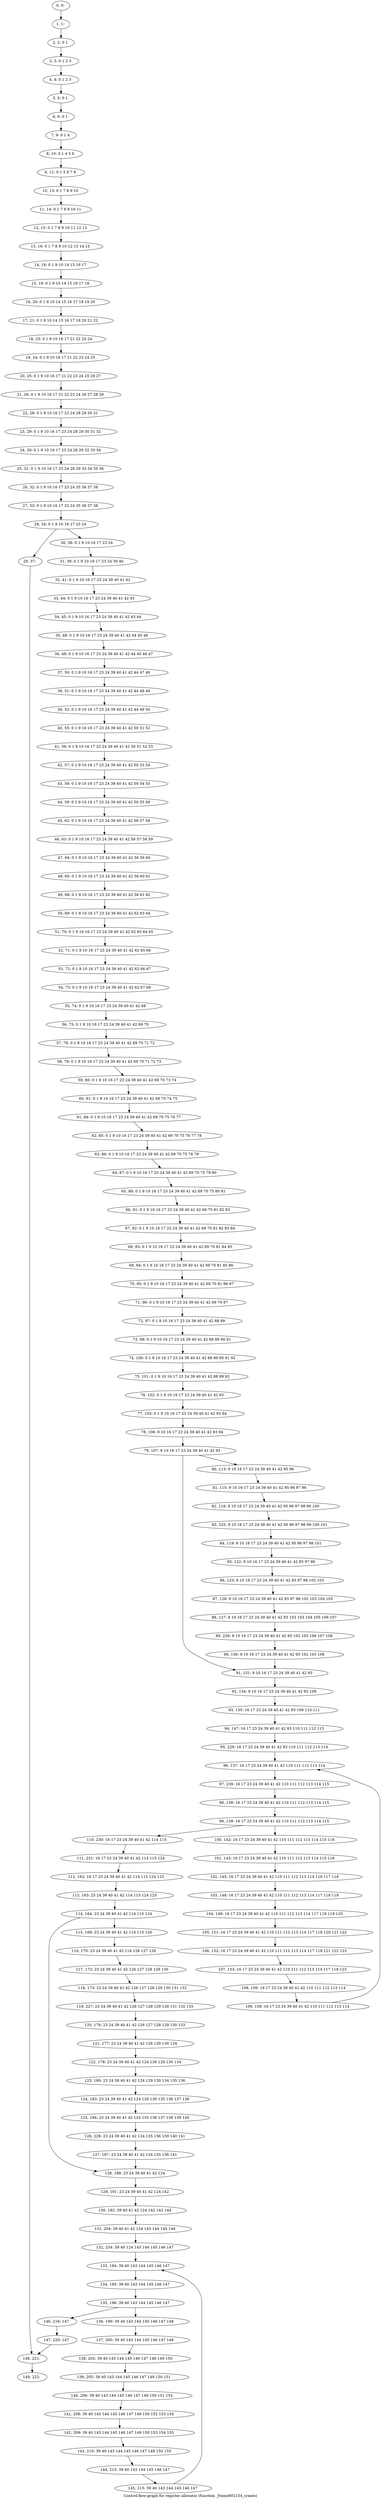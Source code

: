 digraph G {
graph [label="Control-flow-graph for register allocator (function _frame802154_create)"]
0[label="0, 0: "];
1[label="1, 1: "];
2[label="2, 2: 0 1 "];
3[label="3, 3: 0 1 2 3 "];
4[label="4, 4: 0 1 2 3 "];
5[label="5, 5: 0 1 "];
6[label="6, 6: 0 1 "];
7[label="7, 9: 0 1 4 "];
8[label="8, 10: 0 1 4 5 6 "];
9[label="9, 11: 0 1 5 6 7 8 "];
10[label="10, 13: 0 1 7 8 9 10 "];
11[label="11, 14: 0 1 7 8 9 10 11 "];
12[label="12, 15: 0 1 7 8 9 10 11 12 13 "];
13[label="13, 16: 0 1 7 8 9 10 12 13 14 15 "];
14[label="14, 18: 0 1 9 10 14 15 16 17 "];
15[label="15, 19: 0 1 9 10 14 15 16 17 18 "];
16[label="16, 20: 0 1 9 10 14 15 16 17 18 19 20 "];
17[label="17, 21: 0 1 9 10 14 15 16 17 19 20 21 22 "];
18[label="18, 23: 0 1 9 10 16 17 21 22 23 24 "];
19[label="19, 24: 0 1 9 10 16 17 21 22 23 24 25 "];
20[label="20, 25: 0 1 9 10 16 17 21 22 23 24 25 26 27 "];
21[label="21, 26: 0 1 9 10 16 17 21 22 23 24 26 27 28 29 "];
22[label="22, 28: 0 1 9 10 16 17 23 24 28 29 30 31 "];
23[label="23, 29: 0 1 9 10 16 17 23 24 28 29 30 31 32 "];
24[label="24, 30: 0 1 9 10 16 17 23 24 28 29 32 33 34 "];
25[label="25, 31: 0 1 9 10 16 17 23 24 28 29 33 34 35 36 "];
26[label="26, 32: 0 1 9 10 16 17 23 24 35 36 37 38 "];
27[label="27, 33: 0 1 9 10 16 17 23 24 35 36 37 38 "];
28[label="28, 34: 0 1 9 10 16 17 23 24 "];
29[label="29, 37: "];
30[label="30, 38: 0 1 9 10 16 17 23 24 "];
31[label="31, 39: 0 1 9 10 16 17 23 24 39 40 "];
32[label="32, 41: 0 1 9 10 16 17 23 24 39 40 41 42 "];
33[label="33, 44: 0 1 9 10 16 17 23 24 39 40 41 42 43 "];
34[label="34, 45: 0 1 9 10 16 17 23 24 39 40 41 42 43 44 "];
35[label="35, 48: 0 1 9 10 16 17 23 24 39 40 41 42 44 45 46 "];
36[label="36, 49: 0 1 9 10 16 17 23 24 39 40 41 42 44 45 46 47 "];
37[label="37, 50: 0 1 9 10 16 17 23 24 39 40 41 42 44 47 48 "];
38[label="38, 51: 0 1 9 10 16 17 23 24 39 40 41 42 44 48 49 "];
39[label="39, 52: 0 1 9 10 16 17 23 24 39 40 41 42 44 49 50 "];
40[label="40, 55: 0 1 9 10 16 17 23 24 39 40 41 42 50 51 52 "];
41[label="41, 56: 0 1 9 10 16 17 23 24 39 40 41 42 50 51 52 53 "];
42[label="42, 57: 0 1 9 10 16 17 23 24 39 40 41 42 50 53 54 "];
43[label="43, 58: 0 1 9 10 16 17 23 24 39 40 41 42 50 54 55 "];
44[label="44, 59: 0 1 9 10 16 17 23 24 39 40 41 42 50 55 56 "];
45[label="45, 62: 0 1 9 10 16 17 23 24 39 40 41 42 56 57 58 "];
46[label="46, 63: 0 1 9 10 16 17 23 24 39 40 41 42 56 57 58 59 "];
47[label="47, 64: 0 1 9 10 16 17 23 24 39 40 41 42 56 59 60 "];
48[label="48, 65: 0 1 9 10 16 17 23 24 39 40 41 42 56 60 61 "];
49[label="49, 66: 0 1 9 10 16 17 23 24 39 40 41 42 56 61 62 "];
50[label="50, 69: 0 1 9 10 16 17 23 24 39 40 41 42 62 63 64 "];
51[label="51, 70: 0 1 9 10 16 17 23 24 39 40 41 42 62 63 64 65 "];
52[label="52, 71: 0 1 9 10 16 17 23 24 39 40 41 42 62 65 66 "];
53[label="53, 72: 0 1 9 10 16 17 23 24 39 40 41 42 62 66 67 "];
54[label="54, 73: 0 1 9 10 16 17 23 24 39 40 41 42 62 67 68 "];
55[label="55, 74: 0 1 9 10 16 17 23 24 39 40 41 42 68 "];
56[label="56, 75: 0 1 9 10 16 17 23 24 39 40 41 42 69 70 "];
57[label="57, 78: 0 1 9 10 16 17 23 24 39 40 41 42 69 70 71 72 "];
58[label="58, 79: 0 1 9 10 16 17 23 24 39 40 41 42 69 70 71 72 73 "];
59[label="59, 80: 0 1 9 10 16 17 23 24 39 40 41 42 69 70 73 74 "];
60[label="60, 81: 0 1 9 10 16 17 23 24 39 40 41 42 69 70 74 75 "];
61[label="61, 84: 0 1 9 10 16 17 23 24 39 40 41 42 69 70 75 76 77 "];
62[label="62, 85: 0 1 9 10 16 17 23 24 39 40 41 42 69 70 75 76 77 78 "];
63[label="63, 86: 0 1 9 10 16 17 23 24 39 40 41 42 69 70 75 78 79 "];
64[label="64, 87: 0 1 9 10 16 17 23 24 39 40 41 42 69 70 75 79 80 "];
65[label="65, 88: 0 1 9 10 16 17 23 24 39 40 41 42 69 70 75 80 81 "];
66[label="66, 91: 0 1 9 10 16 17 23 24 39 40 41 42 69 70 81 82 83 "];
67[label="67, 92: 0 1 9 10 16 17 23 24 39 40 41 42 69 70 81 82 83 84 "];
68[label="68, 93: 0 1 9 10 16 17 23 24 39 40 41 42 69 70 81 84 85 "];
69[label="69, 94: 0 1 9 10 16 17 23 24 39 40 41 42 69 70 81 85 86 "];
70[label="70, 95: 0 1 9 10 16 17 23 24 39 40 41 42 69 70 81 86 87 "];
71[label="71, 96: 0 1 9 10 16 17 23 24 39 40 41 42 69 70 87 "];
72[label="72, 97: 0 1 9 10 16 17 23 24 39 40 41 42 88 89 "];
73[label="73, 99: 0 1 9 10 16 17 23 24 39 40 41 42 88 89 90 91 "];
74[label="74, 100: 0 1 9 10 16 17 23 24 39 40 41 42 88 89 90 91 92 "];
75[label="75, 101: 0 1 9 10 16 17 23 24 39 40 41 42 88 89 92 "];
76[label="76, 102: 0 1 9 10 16 17 23 24 39 40 41 42 93 "];
77[label="77, 105: 0 1 9 10 16 17 23 24 39 40 41 42 93 94 "];
78[label="78, 106: 9 10 16 17 23 24 39 40 41 42 93 94 "];
79[label="79, 107: 9 10 16 17 23 24 39 40 41 42 93 "];
80[label="80, 113: 9 10 16 17 23 24 39 40 41 42 95 96 "];
81[label="81, 115: 9 10 16 17 23 24 39 40 41 42 95 96 97 98 "];
82[label="82, 116: 9 10 16 17 23 24 39 40 41 42 95 96 97 98 99 100 "];
83[label="83, 225: 9 10 16 17 23 24 39 40 41 42 95 96 97 98 99 100 101 "];
84[label="84, 119: 9 10 16 17 23 24 39 40 41 42 95 96 97 98 101 "];
85[label="85, 122: 9 10 16 17 23 24 39 40 41 42 93 97 98 "];
86[label="86, 123: 9 10 16 17 23 24 39 40 41 42 93 97 98 102 103 "];
87[label="87, 126: 9 10 16 17 23 24 39 40 41 42 93 97 98 102 103 104 105 "];
88[label="88, 127: 9 10 16 17 23 24 39 40 41 42 93 102 103 104 105 106 107 "];
89[label="89, 226: 9 10 16 17 23 24 39 40 41 42 93 102 103 106 107 108 "];
90[label="90, 130: 9 10 16 17 23 24 39 40 41 42 93 102 103 108 "];
91[label="91, 131: 9 10 16 17 23 24 39 40 41 42 93 "];
92[label="92, 134: 9 10 16 17 23 24 39 40 41 42 93 109 "];
93[label="93, 135: 16 17 23 24 39 40 41 42 93 109 110 111 "];
94[label="94, 147: 16 17 23 24 39 40 41 42 93 110 111 112 113 "];
95[label="95, 229: 16 17 23 24 39 40 41 42 93 110 111 112 113 114 "];
96[label="96, 137: 16 17 23 24 39 40 41 42 110 111 112 113 114 "];
97[label="97, 239: 16 17 23 24 39 40 41 42 110 111 112 113 114 115 "];
98[label="98, 138: 16 17 23 24 39 40 41 42 110 111 112 113 114 115 "];
99[label="99, 139: 16 17 23 24 39 40 41 42 110 111 112 113 114 115 "];
100[label="100, 142: 16 17 23 24 39 40 41 42 110 111 112 113 114 115 116 "];
101[label="101, 143: 16 17 23 24 39 40 41 42 110 111 112 113 114 115 116 "];
102[label="102, 145: 16 17 23 24 39 40 41 42 110 111 112 113 114 116 117 118 "];
103[label="103, 148: 16 17 23 24 39 40 41 42 110 111 112 113 114 117 118 119 "];
104[label="104, 149: 16 17 23 24 39 40 41 42 110 111 112 113 114 117 118 119 120 "];
105[label="105, 151: 16 17 23 24 39 40 41 42 110 111 112 113 114 117 118 120 121 122 "];
106[label="106, 152: 16 17 23 24 39 40 41 42 110 111 112 113 114 117 118 121 122 123 "];
107[label="107, 153: 16 17 23 24 39 40 41 42 110 111 112 113 114 117 118 123 "];
108[label="108, 156: 16 17 23 24 39 40 41 42 110 111 112 113 114 "];
109[label="109, 158: 16 17 23 24 39 40 41 42 110 111 112 113 114 "];
110[label="110, 230: 16 17 23 24 39 40 41 42 114 115 "];
111[label="111, 231: 16 17 23 24 39 40 41 42 114 115 124 "];
112[label="112, 162: 16 17 23 24 39 40 41 42 114 115 124 125 "];
113[label="113, 163: 23 24 39 40 41 42 114 115 124 125 "];
114[label="114, 164: 23 24 39 40 41 42 114 115 124 "];
115[label="115, 169: 23 24 39 40 41 42 114 115 126 "];
116[label="116, 170: 23 24 39 40 41 42 114 126 127 128 "];
117[label="117, 172: 23 24 39 40 41 42 126 127 128 129 130 "];
118[label="118, 173: 23 24 39 40 41 42 126 127 128 129 130 131 132 "];
119[label="119, 227: 23 24 39 40 41 42 126 127 128 129 130 131 132 133 "];
120[label="120, 176: 23 24 39 40 41 42 126 127 128 129 130 133 "];
121[label="121, 177: 23 24 39 40 41 42 126 129 130 134 "];
122[label="122, 178: 23 24 39 40 41 42 124 126 129 130 134 "];
123[label="123, 180: 23 24 39 40 41 42 124 129 130 134 135 136 "];
124[label="124, 183: 23 24 39 40 41 42 124 129 130 135 136 137 138 "];
125[label="125, 184: 23 24 39 40 41 42 124 135 136 137 138 139 140 "];
126[label="126, 228: 23 24 39 40 41 42 124 135 136 139 140 141 "];
127[label="127, 187: 23 24 39 40 41 42 124 135 136 141 "];
128[label="128, 188: 23 24 39 40 41 42 124 "];
129[label="129, 191: 23 24 39 40 41 42 124 142 "];
130[label="130, 192: 39 40 41 42 124 142 143 144 "];
131[label="131, 204: 39 40 41 42 124 143 144 145 146 "];
132[label="132, 234: 39 40 124 143 144 145 146 147 "];
133[label="133, 194: 39 40 143 144 145 146 147 "];
134[label="134, 195: 39 40 143 144 145 146 147 "];
135[label="135, 196: 39 40 143 144 145 146 147 "];
136[label="136, 199: 39 40 143 144 145 146 147 148 "];
137[label="137, 200: 39 40 143 144 145 146 147 148 "];
138[label="138, 202: 39 40 143 144 145 146 147 148 149 150 "];
139[label="139, 205: 39 40 143 144 145 146 147 149 150 151 "];
140[label="140, 206: 39 40 143 144 145 146 147 149 150 151 152 "];
141[label="141, 208: 39 40 143 144 145 146 147 149 150 152 153 154 "];
142[label="142, 209: 39 40 143 144 145 146 147 149 150 153 154 155 "];
143[label="143, 210: 39 40 143 144 145 146 147 149 150 155 "];
144[label="144, 213: 39 40 143 144 145 146 147 "];
145[label="145, 215: 39 40 143 144 145 146 147 "];
146[label="146, 216: 147 "];
147[label="147, 220: 147 "];
148[label="148, 221: "];
149[label="149, 222: "];
0->1 ;
1->2 ;
2->3 ;
3->4 ;
4->5 ;
5->6 ;
6->7 ;
7->8 ;
8->9 ;
9->10 ;
10->11 ;
11->12 ;
12->13 ;
13->14 ;
14->15 ;
15->16 ;
16->17 ;
17->18 ;
18->19 ;
19->20 ;
20->21 ;
21->22 ;
22->23 ;
23->24 ;
24->25 ;
25->26 ;
26->27 ;
27->28 ;
28->29 ;
28->30 ;
29->148 ;
30->31 ;
31->32 ;
32->33 ;
33->34 ;
34->35 ;
35->36 ;
36->37 ;
37->38 ;
38->39 ;
39->40 ;
40->41 ;
41->42 ;
42->43 ;
43->44 ;
44->45 ;
45->46 ;
46->47 ;
47->48 ;
48->49 ;
49->50 ;
50->51 ;
51->52 ;
52->53 ;
53->54 ;
54->55 ;
55->56 ;
56->57 ;
57->58 ;
58->59 ;
59->60 ;
60->61 ;
61->62 ;
62->63 ;
63->64 ;
64->65 ;
65->66 ;
66->67 ;
67->68 ;
68->69 ;
69->70 ;
70->71 ;
71->72 ;
72->73 ;
73->74 ;
74->75 ;
75->76 ;
76->77 ;
77->78 ;
78->79 ;
79->80 ;
79->91 ;
80->81 ;
81->82 ;
82->83 ;
83->84 ;
84->85 ;
85->86 ;
86->87 ;
87->88 ;
88->89 ;
89->90 ;
90->91 ;
91->92 ;
92->93 ;
93->94 ;
94->95 ;
95->96 ;
96->97 ;
97->98 ;
98->99 ;
99->100 ;
99->110 ;
100->101 ;
101->102 ;
102->103 ;
103->104 ;
104->105 ;
105->106 ;
106->107 ;
107->108 ;
108->109 ;
109->96 ;
110->111 ;
111->112 ;
112->113 ;
113->114 ;
114->115 ;
114->128 ;
115->116 ;
116->117 ;
117->118 ;
118->119 ;
119->120 ;
120->121 ;
121->122 ;
122->123 ;
123->124 ;
124->125 ;
125->126 ;
126->127 ;
127->128 ;
128->129 ;
129->130 ;
130->131 ;
131->132 ;
132->133 ;
133->134 ;
134->135 ;
135->136 ;
135->146 ;
136->137 ;
137->138 ;
138->139 ;
139->140 ;
140->141 ;
141->142 ;
142->143 ;
143->144 ;
144->145 ;
145->133 ;
146->147 ;
147->148 ;
148->149 ;
}
